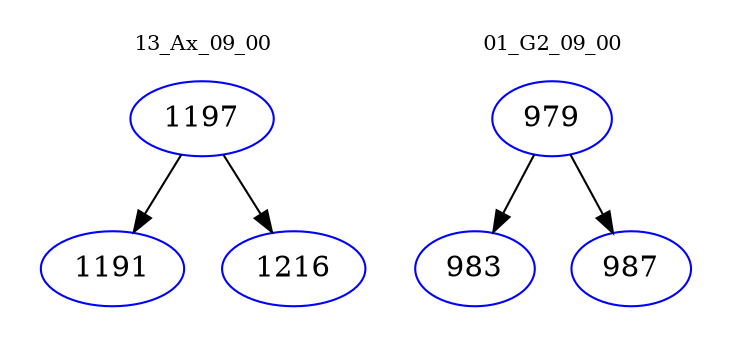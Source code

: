 digraph{
subgraph cluster_0 {
color = white
label = "13_Ax_09_00";
fontsize=10;
T0_1197 [label="1197", color="blue"]
T0_1197 -> T0_1191 [color="black"]
T0_1191 [label="1191", color="blue"]
T0_1197 -> T0_1216 [color="black"]
T0_1216 [label="1216", color="blue"]
}
subgraph cluster_1 {
color = white
label = "01_G2_09_00";
fontsize=10;
T1_979 [label="979", color="blue"]
T1_979 -> T1_983 [color="black"]
T1_983 [label="983", color="blue"]
T1_979 -> T1_987 [color="black"]
T1_987 [label="987", color="blue"]
}
}
